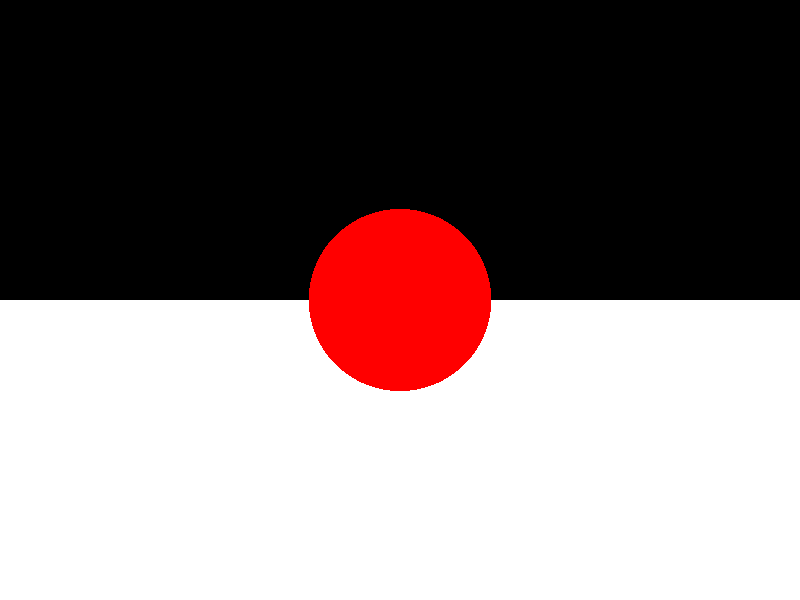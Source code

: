//  4_light2.pov       
#include "colors.inc"       


camera{ 
  location <0.0, 0.0, -20.0> 
  look_at  <0.0, 0.0, 0.0>
} 

light_source { 
  <0.0,20.0,0.0> 
  color rgb <1.0, 1.0, 1.0>
  spotlight
  point_at<0.0, 0.0, 0.0>
  radius 3
  falloff 15                     
  // falloff 30
} 

sphere { 
  <0.0, 0.0 ,0.0>, 3.0  
  pigment { Red }
}       

plane {
  <0.0,1.0,0.0>, -5
  pigment { White }
}